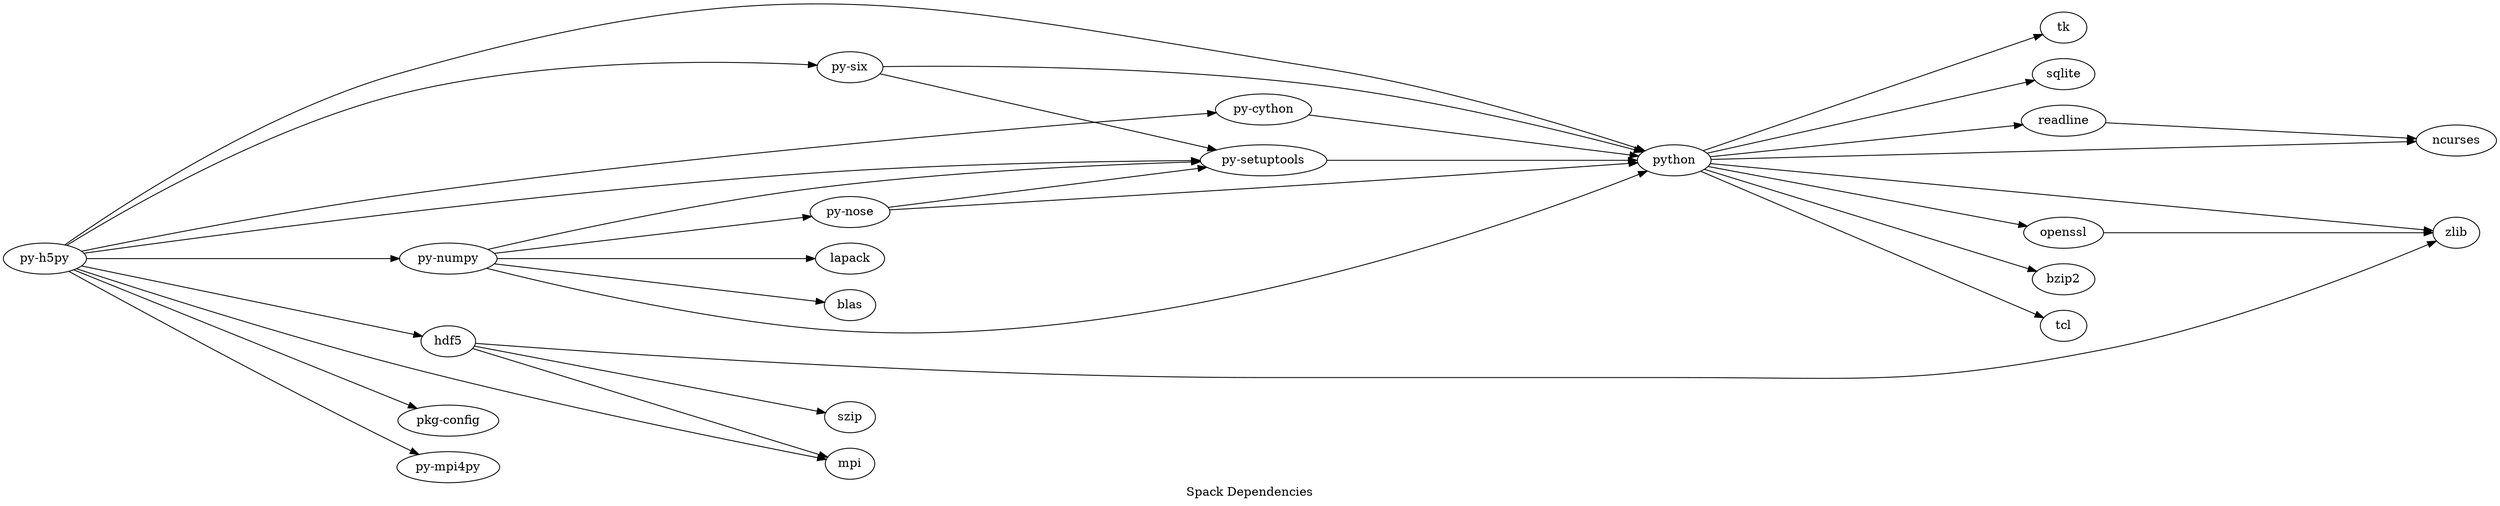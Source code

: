 digraph G {
  label = "Spack Dependencies"
  labelloc = "b"
  rankdir = "LR"
  ranksep = "5"

  "python"                       [label="python"]
  "py-setuptools"                [label="py-setuptools"]
  "sqlite"                       [label="sqlite"]
  "py-nose"                      [label="py-nose"]
  "py-h5py"                      [label="py-h5py"]
  "py-cython"                    [label="py-cython"]
  "pkg-config"                   [label="pkg-config"]
  "ncurses"                      [label="ncurses"]
  "hdf5"                         [label="hdf5"]
  "readline"                     [label="readline"]
  "openssl"                      [label="openssl"]
  "py-numpy"                     [label="py-numpy"]
  "bzip2"                        [label="bzip2"]
  "py-six"                       [label="py-six"]
  "zlib"                         [label="zlib"]

  "python" -> "bzip2"
  "python" -> "ncurses"
  "python" -> "zlib"
  "python" -> "openssl"
  "python" -> "sqlite"
  "python" -> "tcl"
  "python" -> "tk"
  "python" -> "readline"
  "py-setuptools" -> "python"
  "py-nose" -> "python"
  "py-nose" -> "py-setuptools"
  "py-h5py" -> "py-six"
  "py-h5py" -> "hdf5"
  "py-h5py" -> "python"
  "py-h5py" -> "mpi"
  "py-h5py" -> "py-cython"
  "py-h5py" -> "py-setuptools"
  "py-h5py" -> "py-numpy"
  "py-h5py" -> "py-mpi4py"
  "py-h5py" -> "pkg-config"
  "py-cython" -> "python"
  "hdf5" -> "zlib"
  "hdf5" -> "szip"
  "hdf5" -> "mpi"
  "readline" -> "ncurses"
  "openssl" -> "zlib"
  "py-numpy" -> "python"
  "py-numpy" -> "lapack"
  "py-numpy" -> "blas"
  "py-numpy" -> "py-nose"
  "py-numpy" -> "py-setuptools"
  "py-six" -> "python"
  "py-six" -> "py-setuptools"
}
